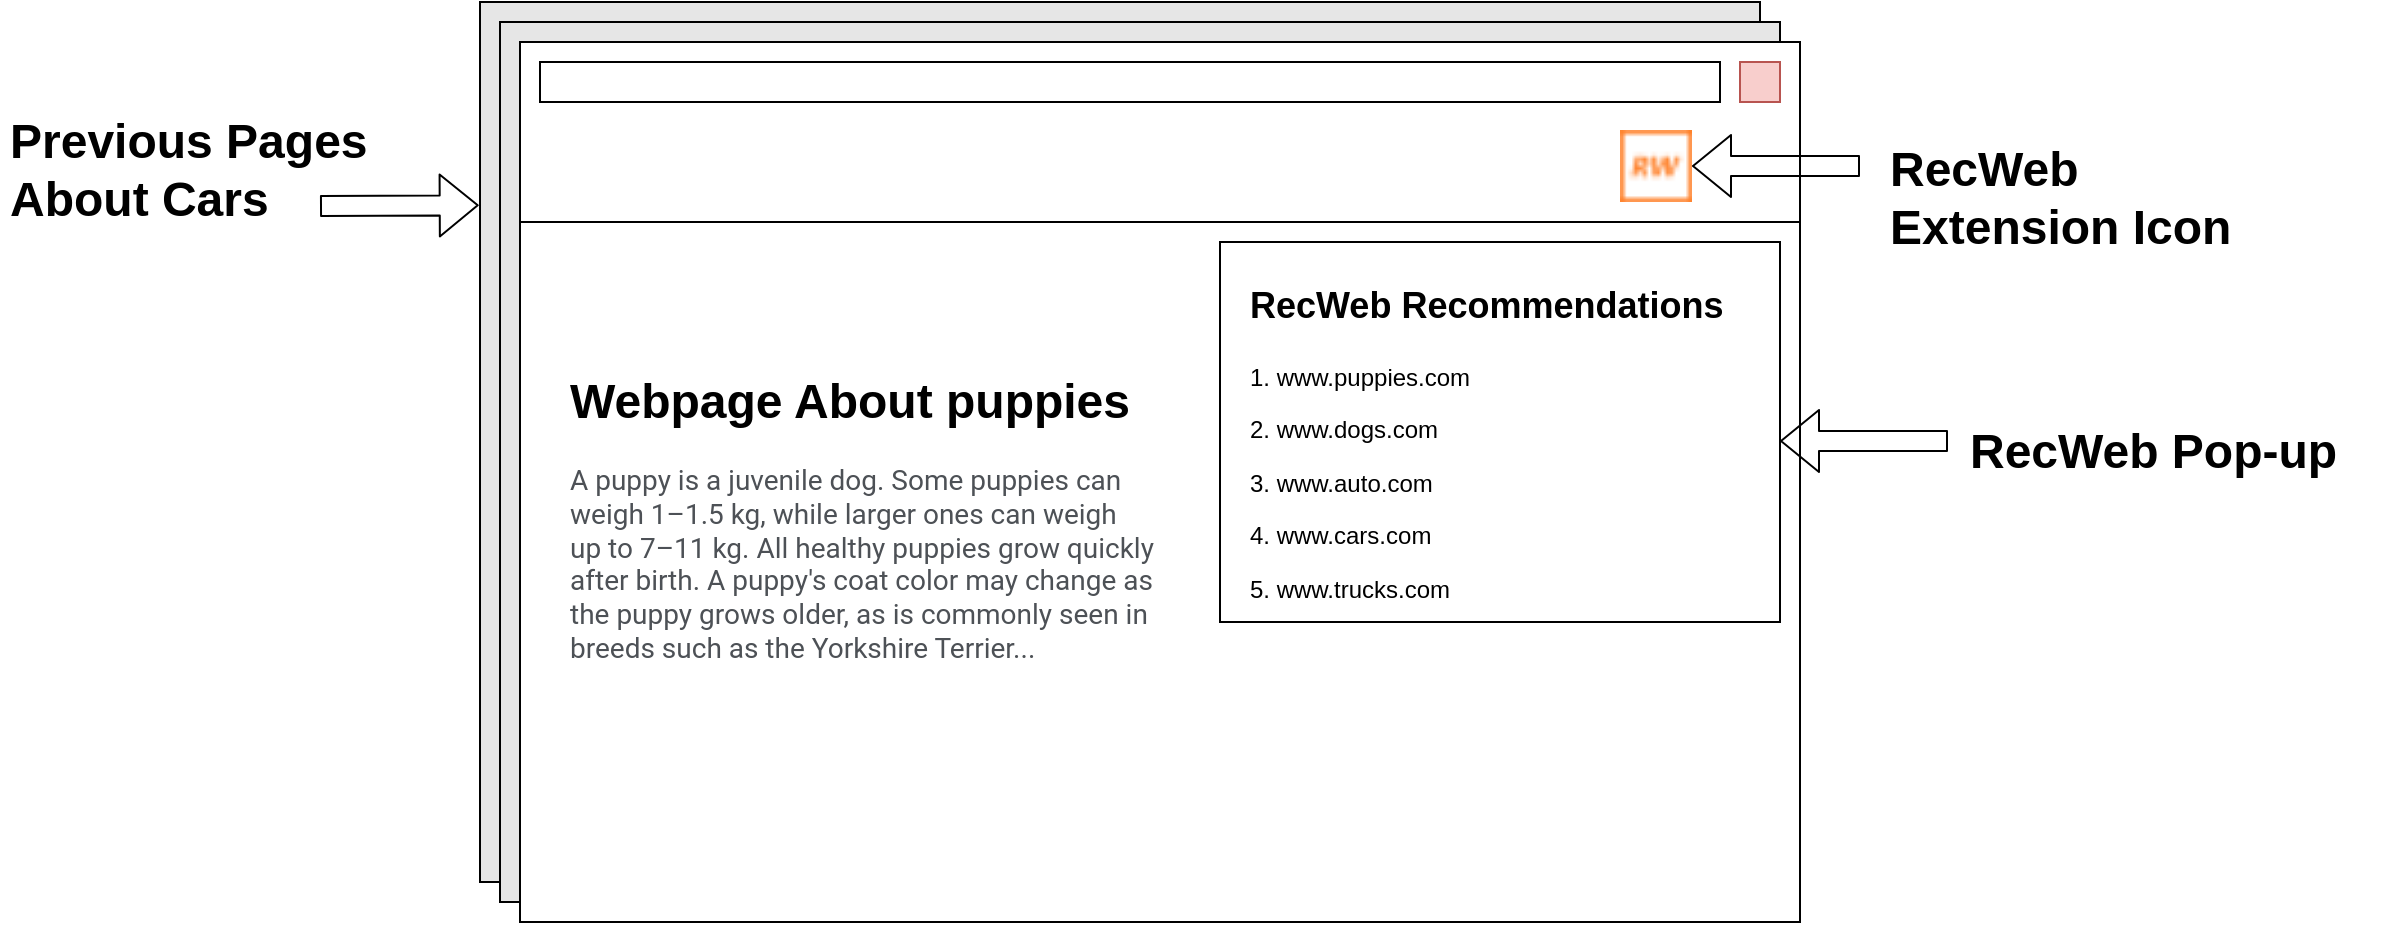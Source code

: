 <mxfile version="14.4.8" type="device"><diagram id="WV1v5itJCN5QdTLiZzx0" name="Page-1"><mxGraphModel dx="1888" dy="585" grid="1" gridSize="10" guides="1" tooltips="1" connect="1" arrows="1" fold="1" page="1" pageScale="1" pageWidth="850" pageHeight="1100" math="0" shadow="0"><root><mxCell id="0"/><mxCell id="1" parent="0"/><mxCell id="wDn2R59S8ANN3pt-CAZm-1" value="" style="rounded=0;whiteSpace=wrap;html=1;fillColor=#E6E6E6;" vertex="1" parent="1"><mxGeometry x="80" y="40" width="640" height="440" as="geometry"/></mxCell><mxCell id="wDn2R59S8ANN3pt-CAZm-2" value="" style="rounded=0;whiteSpace=wrap;html=1;fillColor=#E6E6E6;" vertex="1" parent="1"><mxGeometry x="90" y="50" width="640" height="440" as="geometry"/></mxCell><mxCell id="wDn2R59S8ANN3pt-CAZm-3" value="" style="rounded=0;whiteSpace=wrap;html=1;" vertex="1" parent="1"><mxGeometry x="100" y="60" width="640" height="440" as="geometry"/></mxCell><mxCell id="wDn2R59S8ANN3pt-CAZm-4" value="" style="rounded=0;whiteSpace=wrap;html=1;fillColor=#FFFFFF;" vertex="1" parent="1"><mxGeometry x="100" y="60" width="640" height="90" as="geometry"/></mxCell><mxCell id="wDn2R59S8ANN3pt-CAZm-5" value="" style="rounded=0;whiteSpace=wrap;html=1;fillColor=#FFFFFF;" vertex="1" parent="1"><mxGeometry x="110" y="70" width="590" height="20" as="geometry"/></mxCell><mxCell id="wDn2R59S8ANN3pt-CAZm-6" value="" style="rounded=0;whiteSpace=wrap;html=1;fillColor=#f8cecc;strokeColor=#b85450;" vertex="1" parent="1"><mxGeometry x="710" y="70" width="20" height="20" as="geometry"/></mxCell><mxCell id="wDn2R59S8ANN3pt-CAZm-7" value="" style="shape=image;verticalLabelPosition=bottom;labelBackgroundColor=#ffffff;verticalAlign=top;aspect=fixed;imageAspect=0;image=data:image/png,iVBORw0KGgoAAAANSUhEUgAAABAAAAAQCAIAAACQkWg2AAAAAXNSR0IArs4c6QAAAARnQU1BAACxjwv8YQUAAAAJcEhZcwAADsMAAA7DAcdvqGQAAAEASURBVDhPY/zfZsQgKMdAJHh9m+H/9ID/xIPpAUxQrUQDumr48obh7UOGb+9B7HePGP79Zfj1jeHjMxD303OG399BDBQN25oZ9vYyTPZguH2QYVECw5t7DAcmM8wOBelcnMLw/glEFZKGFzcYTCIYJDQYfv9gYOcBWfXwDAMjE8O9YwwiSgxiqhBVMA3f3jF8fcOwuZ5BUotBy52BjYvh2DwG81gGZjaG4wsYbNKgyhAanl1jkNBi8G9juHccxGXjBjlJ24OBjRNkibQuWBEYQCPu3aP/L27+//X9/80DIO7za/9f3gIxHl8AScHB9IDhENOM/1sNGYTkoTyC4N1DADohyX2Yino8AAAAAElFTkSuQmCC;" vertex="1" parent="1"><mxGeometry x="650" y="104" width="36" height="36" as="geometry"/></mxCell><mxCell id="wDn2R59S8ANN3pt-CAZm-8" value="&lt;h1&gt;Webpage About puppies&lt;/h1&gt;&lt;p&gt;&lt;span style=&quot;color: rgb(77 , 81 , 86) ; font-family: &amp;#34;roboto&amp;#34; , &amp;#34;arial&amp;#34; , sans-serif ; font-size: 14px ; background-color: rgb(255 , 255 , 255)&quot;&gt;A puppy is a juvenile dog. Some puppies can weigh 1–1.5 kg, while larger ones can weigh up to 7–11 kg. All healthy puppies grow quickly after birth. A puppy's coat color may change as the puppy grows older, as is commonly seen in breeds such as the Yorkshire Terrier...&lt;/span&gt;&lt;br&gt;&lt;/p&gt;" style="text;html=1;strokeColor=none;fillColor=none;spacing=5;spacingTop=-20;whiteSpace=wrap;overflow=hidden;rounded=0;" vertex="1" parent="1"><mxGeometry x="120" y="220" width="300" height="170" as="geometry"/></mxCell><mxCell id="wDn2R59S8ANN3pt-CAZm-11" value="" style="rounded=0;whiteSpace=wrap;html=1;fillColor=#FFFFFF;" vertex="1" parent="1"><mxGeometry x="450" y="160" width="280" height="190" as="geometry"/></mxCell><mxCell id="wDn2R59S8ANN3pt-CAZm-12" value="&lt;h1&gt;&lt;font style=&quot;font-size: 18px&quot;&gt;RecWeb Recommendations&lt;/font&gt;&lt;/h1&gt;&lt;p&gt;1. www.puppies.com&lt;/p&gt;&lt;p&gt;2. www.dogs.com&lt;/p&gt;&lt;p&gt;3. www.auto.com&lt;/p&gt;&lt;p&gt;4. www.cars.com&lt;/p&gt;&lt;p&gt;5. www.trucks.com&lt;/p&gt;" style="text;html=1;strokeColor=none;fillColor=none;spacing=5;spacingTop=-20;whiteSpace=wrap;overflow=hidden;rounded=0;" vertex="1" parent="1"><mxGeometry x="460" y="170" width="260" height="170" as="geometry"/></mxCell><mxCell id="wDn2R59S8ANN3pt-CAZm-13" value="" style="shape=flexArrow;endArrow=classic;html=1;entryX=1;entryY=0.5;entryDx=0;entryDy=0;" edge="1" parent="1" target="wDn2R59S8ANN3pt-CAZm-7"><mxGeometry width="50" height="50" relative="1" as="geometry"><mxPoint x="770" y="122" as="sourcePoint"/><mxPoint x="450" y="270" as="targetPoint"/></mxGeometry></mxCell><mxCell id="wDn2R59S8ANN3pt-CAZm-15" value="&lt;h1&gt;RecWeb Extension Icon&lt;/h1&gt;" style="text;html=1;strokeColor=none;fillColor=none;spacing=5;spacingTop=-20;whiteSpace=wrap;overflow=hidden;rounded=0;" vertex="1" parent="1"><mxGeometry x="780" y="104" width="190" height="120" as="geometry"/></mxCell><mxCell id="wDn2R59S8ANN3pt-CAZm-16" value="" style="shape=flexArrow;endArrow=classic;html=1;entryX=1;entryY=0.5;entryDx=0;entryDy=0;" edge="1" parent="1"><mxGeometry width="50" height="50" relative="1" as="geometry"><mxPoint x="814" y="259.5" as="sourcePoint"/><mxPoint x="730" y="259.5" as="targetPoint"/></mxGeometry></mxCell><mxCell id="wDn2R59S8ANN3pt-CAZm-17" value="&lt;h1&gt;RecWeb Pop-up&lt;/h1&gt;" style="text;html=1;strokeColor=none;fillColor=none;spacing=5;spacingTop=-20;whiteSpace=wrap;overflow=hidden;rounded=0;" vertex="1" parent="1"><mxGeometry x="820" y="245" width="220" height="120" as="geometry"/></mxCell><mxCell id="wDn2R59S8ANN3pt-CAZm-18" value="" style="shape=flexArrow;endArrow=classic;html=1;entryX=-0.001;entryY=0.231;entryDx=0;entryDy=0;entryPerimeter=0;" edge="1" parent="1" target="wDn2R59S8ANN3pt-CAZm-1"><mxGeometry width="50" height="50" relative="1" as="geometry"><mxPoint y="142" as="sourcePoint"/><mxPoint x="530" y="220" as="targetPoint"/></mxGeometry></mxCell><mxCell id="wDn2R59S8ANN3pt-CAZm-19" value="&lt;h1&gt;Previous Pages&lt;br&gt;About Cars&lt;/h1&gt;" style="text;html=1;strokeColor=none;fillColor=none;spacing=5;spacingTop=-20;whiteSpace=wrap;overflow=hidden;rounded=0;" vertex="1" parent="1"><mxGeometry x="-160" y="90" width="190" height="120" as="geometry"/></mxCell></root></mxGraphModel></diagram></mxfile>